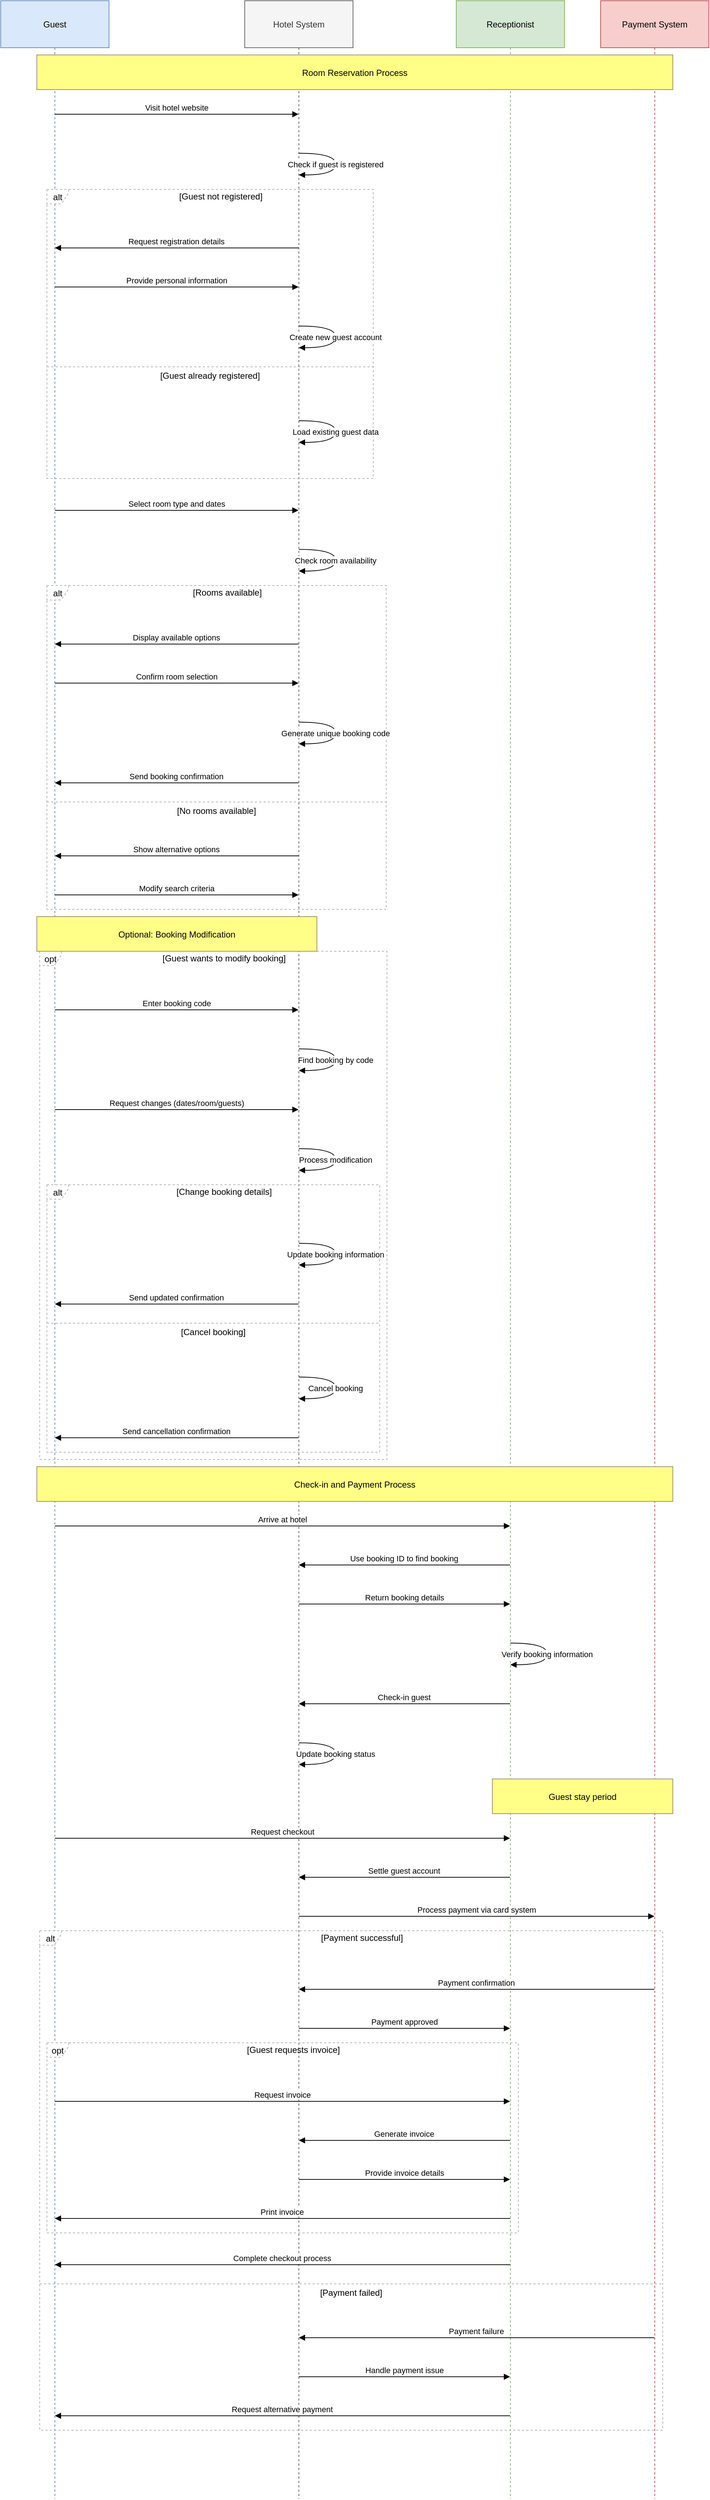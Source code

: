 <mxfile version="27.1.6">
  <diagram name="Page-1" id="fz7811ueNwYyboyxonKb">
    <mxGraphModel dx="2084" dy="1054" grid="1" gridSize="10" guides="1" tooltips="1" connect="1" arrows="1" fold="1" page="1" pageScale="1" pageWidth="827" pageHeight="1169" math="0" shadow="0">
      <root>
        <mxCell id="0" />
        <mxCell id="1" parent="0" />
        <mxCell id="w340K_XqLO_WmUCIKMtA-1" value="Guest" style="shape=umlLifeline;perimeter=lifelinePerimeter;whiteSpace=wrap;container=1;dropTarget=0;collapsible=0;recursiveResize=0;outlineConnect=0;portConstraint=eastwest;newEdgeStyle={&quot;edgeStyle&quot;:&quot;elbowEdgeStyle&quot;,&quot;elbow&quot;:&quot;vertical&quot;,&quot;curved&quot;:0,&quot;rounded&quot;:0};size=65;fillColor=#dae8fc;strokeColor=#6c8ebf;" vertex="1" parent="1">
          <mxGeometry x="20" y="20" width="150" height="3456" as="geometry" />
        </mxCell>
        <mxCell id="w340K_XqLO_WmUCIKMtA-2" value="Hotel System" style="shape=umlLifeline;perimeter=lifelinePerimeter;whiteSpace=wrap;container=1;dropTarget=0;collapsible=0;recursiveResize=0;outlineConnect=0;portConstraint=eastwest;newEdgeStyle={&quot;edgeStyle&quot;:&quot;elbowEdgeStyle&quot;,&quot;elbow&quot;:&quot;vertical&quot;,&quot;curved&quot;:0,&quot;rounded&quot;:0};size=65;fillColor=#f5f5f5;fontColor=#333333;strokeColor=#666666;" vertex="1" parent="1">
          <mxGeometry x="358" y="20" width="150" height="3456" as="geometry" />
        </mxCell>
        <mxCell id="w340K_XqLO_WmUCIKMtA-3" value="Receptionist" style="shape=umlLifeline;perimeter=lifelinePerimeter;whiteSpace=wrap;container=1;dropTarget=0;collapsible=0;recursiveResize=0;outlineConnect=0;portConstraint=eastwest;newEdgeStyle={&quot;edgeStyle&quot;:&quot;elbowEdgeStyle&quot;,&quot;elbow&quot;:&quot;vertical&quot;,&quot;curved&quot;:0,&quot;rounded&quot;:0};size=65;fillColor=#d5e8d4;strokeColor=#82b366;" vertex="1" parent="1">
          <mxGeometry x="651" y="20" width="150" height="3456" as="geometry" />
        </mxCell>
        <mxCell id="w340K_XqLO_WmUCIKMtA-4" value="Payment System" style="shape=umlLifeline;perimeter=lifelinePerimeter;whiteSpace=wrap;container=1;dropTarget=0;collapsible=0;recursiveResize=0;outlineConnect=0;portConstraint=eastwest;newEdgeStyle={&quot;edgeStyle&quot;:&quot;elbowEdgeStyle&quot;,&quot;elbow&quot;:&quot;vertical&quot;,&quot;curved&quot;:0,&quot;rounded&quot;:0};size=65;fillColor=#f8cecc;strokeColor=#b85450;" vertex="1" parent="1">
          <mxGeometry x="851" y="20" width="150" height="3456" as="geometry" />
        </mxCell>
        <mxCell id="w340K_XqLO_WmUCIKMtA-5" value="alt" style="shape=umlFrame;dashed=1;pointerEvents=0;dropTarget=0;strokeColor=#B3B3B3;height=20;width=30" vertex="1" parent="1">
          <mxGeometry x="84" y="281" width="452" height="400" as="geometry" />
        </mxCell>
        <mxCell id="w340K_XqLO_WmUCIKMtA-6" value="[Guest not registered]" style="text;strokeColor=none;fillColor=none;align=center;verticalAlign=middle;whiteSpace=wrap;" vertex="1" parent="w340K_XqLO_WmUCIKMtA-5">
          <mxGeometry x="30" width="422" height="20" as="geometry" />
        </mxCell>
        <mxCell id="w340K_XqLO_WmUCIKMtA-7" value="[Guest already registered]" style="shape=line;dashed=1;whiteSpace=wrap;verticalAlign=top;labelPosition=center;verticalLabelPosition=middle;align=center;strokeColor=#B3B3B3;" vertex="1" parent="w340K_XqLO_WmUCIKMtA-5">
          <mxGeometry y="244" width="452" height="3" as="geometry" />
        </mxCell>
        <mxCell id="w340K_XqLO_WmUCIKMtA-8" value="alt" style="shape=umlFrame;dashed=1;pointerEvents=0;dropTarget=0;strokeColor=#B3B3B3;height=20;width=30" vertex="1" parent="1">
          <mxGeometry x="84" y="829" width="470" height="448" as="geometry" />
        </mxCell>
        <mxCell id="w340K_XqLO_WmUCIKMtA-9" value="[Rooms available]" style="text;strokeColor=none;fillColor=none;align=center;verticalAlign=middle;whiteSpace=wrap;" vertex="1" parent="w340K_XqLO_WmUCIKMtA-8">
          <mxGeometry x="30" width="440" height="20" as="geometry" />
        </mxCell>
        <mxCell id="w340K_XqLO_WmUCIKMtA-10" value="[No rooms available]" style="shape=line;dashed=1;whiteSpace=wrap;verticalAlign=top;labelPosition=center;verticalLabelPosition=middle;align=center;strokeColor=#B3B3B3;" vertex="1" parent="w340K_XqLO_WmUCIKMtA-8">
          <mxGeometry y="298" width="470" height="3" as="geometry" />
        </mxCell>
        <mxCell id="w340K_XqLO_WmUCIKMtA-11" value="alt" style="shape=umlFrame;dashed=1;pointerEvents=0;dropTarget=0;strokeColor=#B3B3B3;height=20;width=30" vertex="1" parent="1">
          <mxGeometry x="84" y="1658" width="461" height="370" as="geometry" />
        </mxCell>
        <mxCell id="w340K_XqLO_WmUCIKMtA-12" value="[Change booking details]" style="text;strokeColor=none;fillColor=none;align=center;verticalAlign=middle;whiteSpace=wrap;" vertex="1" parent="w340K_XqLO_WmUCIKMtA-11">
          <mxGeometry x="30" width="431" height="20" as="geometry" />
        </mxCell>
        <mxCell id="w340K_XqLO_WmUCIKMtA-13" value="[Cancel booking]" style="shape=line;dashed=1;whiteSpace=wrap;verticalAlign=top;labelPosition=center;verticalLabelPosition=middle;align=center;strokeColor=#B3B3B3;" vertex="1" parent="w340K_XqLO_WmUCIKMtA-11">
          <mxGeometry y="190" width="461" height="3" as="geometry" />
        </mxCell>
        <mxCell id="w340K_XqLO_WmUCIKMtA-14" value="opt" style="shape=umlFrame;dashed=1;pointerEvents=0;dropTarget=0;strokeColor=#B3B3B3;height=20;width=30" vertex="1" parent="1">
          <mxGeometry x="74" y="1335" width="481" height="703" as="geometry" />
        </mxCell>
        <mxCell id="w340K_XqLO_WmUCIKMtA-15" value="[Guest wants to modify booking]" style="text;strokeColor=none;fillColor=none;align=center;verticalAlign=middle;whiteSpace=wrap;" vertex="1" parent="w340K_XqLO_WmUCIKMtA-14">
          <mxGeometry x="30" width="451" height="20" as="geometry" />
        </mxCell>
        <mxCell id="w340K_XqLO_WmUCIKMtA-16" value="opt" style="shape=umlFrame;dashed=1;pointerEvents=0;dropTarget=0;strokeColor=#B3B3B3;height=20;width=30" vertex="1" parent="1">
          <mxGeometry x="84" y="2845" width="653" height="263" as="geometry" />
        </mxCell>
        <mxCell id="w340K_XqLO_WmUCIKMtA-17" value="[Guest requests invoice]" style="text;strokeColor=none;fillColor=none;align=center;verticalAlign=middle;whiteSpace=wrap;" vertex="1" parent="w340K_XqLO_WmUCIKMtA-16">
          <mxGeometry x="30" width="623" height="20" as="geometry" />
        </mxCell>
        <mxCell id="w340K_XqLO_WmUCIKMtA-18" value="alt" style="shape=umlFrame;dashed=1;pointerEvents=0;dropTarget=0;strokeColor=#B3B3B3;height=20;width=30" vertex="1" parent="1">
          <mxGeometry x="74" y="2690" width="863" height="691" as="geometry" />
        </mxCell>
        <mxCell id="w340K_XqLO_WmUCIKMtA-19" value="[Payment successful]" style="text;strokeColor=none;fillColor=none;align=center;verticalAlign=middle;whiteSpace=wrap;" vertex="1" parent="w340K_XqLO_WmUCIKMtA-18">
          <mxGeometry x="30" width="833" height="20" as="geometry" />
        </mxCell>
        <mxCell id="w340K_XqLO_WmUCIKMtA-20" value="[Payment failed]" style="shape=line;dashed=1;whiteSpace=wrap;verticalAlign=top;labelPosition=center;verticalLabelPosition=middle;align=center;strokeColor=#B3B3B3;" vertex="1" parent="w340K_XqLO_WmUCIKMtA-18">
          <mxGeometry y="487" width="863" height="3" as="geometry" />
        </mxCell>
        <mxCell id="w340K_XqLO_WmUCIKMtA-21" value="Visit hotel website" style="verticalAlign=bottom;edgeStyle=elbowEdgeStyle;elbow=vertical;curved=0;rounded=0;endArrow=block;" edge="1" parent="1" source="w340K_XqLO_WmUCIKMtA-1" target="w340K_XqLO_WmUCIKMtA-2">
          <mxGeometry relative="1" as="geometry">
            <Array as="points">
              <mxPoint x="273" y="177" />
            </Array>
          </mxGeometry>
        </mxCell>
        <mxCell id="w340K_XqLO_WmUCIKMtA-22" value="Check if guest is registered" style="curved=1;endArrow=block;rounded=0;" edge="1" parent="1" source="w340K_XqLO_WmUCIKMtA-2" target="w340K_XqLO_WmUCIKMtA-2">
          <mxGeometry relative="1" as="geometry">
            <Array as="points">
              <mxPoint x="484" y="231" />
              <mxPoint x="484" y="261" />
            </Array>
          </mxGeometry>
        </mxCell>
        <mxCell id="w340K_XqLO_WmUCIKMtA-23" value="Request registration details" style="verticalAlign=bottom;edgeStyle=elbowEdgeStyle;elbow=vertical;curved=0;rounded=0;endArrow=block;" edge="1" parent="1" source="w340K_XqLO_WmUCIKMtA-2" target="w340K_XqLO_WmUCIKMtA-1">
          <mxGeometry relative="1" as="geometry">
            <Array as="points">
              <mxPoint x="276" y="362" />
            </Array>
          </mxGeometry>
        </mxCell>
        <mxCell id="w340K_XqLO_WmUCIKMtA-24" value="Provide personal information" style="verticalAlign=bottom;edgeStyle=elbowEdgeStyle;elbow=vertical;curved=0;rounded=0;endArrow=block;" edge="1" parent="1" source="w340K_XqLO_WmUCIKMtA-1" target="w340K_XqLO_WmUCIKMtA-2">
          <mxGeometry relative="1" as="geometry">
            <Array as="points">
              <mxPoint x="273" y="416" />
            </Array>
          </mxGeometry>
        </mxCell>
        <mxCell id="w340K_XqLO_WmUCIKMtA-25" value="Create new guest account" style="curved=1;endArrow=block;rounded=0;" edge="1" parent="1" source="w340K_XqLO_WmUCIKMtA-2" target="w340K_XqLO_WmUCIKMtA-2">
          <mxGeometry relative="1" as="geometry">
            <Array as="points">
              <mxPoint x="484" y="470" />
              <mxPoint x="484" y="500" />
            </Array>
          </mxGeometry>
        </mxCell>
        <mxCell id="w340K_XqLO_WmUCIKMtA-26" value="Load existing guest data" style="curved=1;endArrow=block;rounded=0;" edge="1" parent="1" source="w340K_XqLO_WmUCIKMtA-2" target="w340K_XqLO_WmUCIKMtA-2">
          <mxGeometry relative="1" as="geometry">
            <Array as="points">
              <mxPoint x="484" y="601" />
              <mxPoint x="484" y="631" />
            </Array>
          </mxGeometry>
        </mxCell>
        <mxCell id="w340K_XqLO_WmUCIKMtA-27" value="Select room type and dates" style="verticalAlign=bottom;edgeStyle=elbowEdgeStyle;elbow=vertical;curved=0;rounded=0;endArrow=block;" edge="1" parent="1" source="w340K_XqLO_WmUCIKMtA-1" target="w340K_XqLO_WmUCIKMtA-2">
          <mxGeometry relative="1" as="geometry">
            <Array as="points">
              <mxPoint x="273" y="725" />
            </Array>
          </mxGeometry>
        </mxCell>
        <mxCell id="w340K_XqLO_WmUCIKMtA-28" value="Check room availability" style="curved=1;endArrow=block;rounded=0;" edge="1" parent="1" source="w340K_XqLO_WmUCIKMtA-2" target="w340K_XqLO_WmUCIKMtA-2">
          <mxGeometry relative="1" as="geometry">
            <Array as="points">
              <mxPoint x="484" y="779" />
              <mxPoint x="484" y="809" />
            </Array>
          </mxGeometry>
        </mxCell>
        <mxCell id="w340K_XqLO_WmUCIKMtA-29" value="Display available options" style="verticalAlign=bottom;edgeStyle=elbowEdgeStyle;elbow=vertical;curved=0;rounded=0;endArrow=block;" edge="1" parent="1" source="w340K_XqLO_WmUCIKMtA-2" target="w340K_XqLO_WmUCIKMtA-1">
          <mxGeometry relative="1" as="geometry">
            <Array as="points">
              <mxPoint x="276" y="910" />
            </Array>
          </mxGeometry>
        </mxCell>
        <mxCell id="w340K_XqLO_WmUCIKMtA-30" value="Confirm room selection" style="verticalAlign=bottom;edgeStyle=elbowEdgeStyle;elbow=vertical;curved=0;rounded=0;endArrow=block;" edge="1" parent="1" source="w340K_XqLO_WmUCIKMtA-1" target="w340K_XqLO_WmUCIKMtA-2">
          <mxGeometry relative="1" as="geometry">
            <Array as="points">
              <mxPoint x="273" y="964" />
            </Array>
          </mxGeometry>
        </mxCell>
        <mxCell id="w340K_XqLO_WmUCIKMtA-31" value="Generate unique booking code" style="curved=1;endArrow=block;rounded=0;" edge="1" parent="1" source="w340K_XqLO_WmUCIKMtA-2" target="w340K_XqLO_WmUCIKMtA-2">
          <mxGeometry relative="1" as="geometry">
            <Array as="points">
              <mxPoint x="484" y="1018" />
              <mxPoint x="484" y="1048" />
            </Array>
          </mxGeometry>
        </mxCell>
        <mxCell id="w340K_XqLO_WmUCIKMtA-32" value="Send booking confirmation" style="verticalAlign=bottom;edgeStyle=elbowEdgeStyle;elbow=vertical;curved=0;rounded=0;endArrow=block;" edge="1" parent="1" source="w340K_XqLO_WmUCIKMtA-2" target="w340K_XqLO_WmUCIKMtA-1">
          <mxGeometry relative="1" as="geometry">
            <Array as="points">
              <mxPoint x="276" y="1102" />
            </Array>
          </mxGeometry>
        </mxCell>
        <mxCell id="w340K_XqLO_WmUCIKMtA-33" value="Show alternative options" style="verticalAlign=bottom;edgeStyle=elbowEdgeStyle;elbow=vertical;curved=0;rounded=0;endArrow=block;" edge="1" parent="1" source="w340K_XqLO_WmUCIKMtA-2" target="w340K_XqLO_WmUCIKMtA-1">
          <mxGeometry relative="1" as="geometry">
            <Array as="points">
              <mxPoint x="276" y="1203" />
            </Array>
          </mxGeometry>
        </mxCell>
        <mxCell id="w340K_XqLO_WmUCIKMtA-34" value="Modify search criteria" style="verticalAlign=bottom;edgeStyle=elbowEdgeStyle;elbow=vertical;curved=0;rounded=0;endArrow=block;" edge="1" parent="1" source="w340K_XqLO_WmUCIKMtA-1" target="w340K_XqLO_WmUCIKMtA-2">
          <mxGeometry relative="1" as="geometry">
            <Array as="points">
              <mxPoint x="273" y="1257" />
            </Array>
          </mxGeometry>
        </mxCell>
        <mxCell id="w340K_XqLO_WmUCIKMtA-35" value="Enter booking code" style="verticalAlign=bottom;edgeStyle=elbowEdgeStyle;elbow=vertical;curved=0;rounded=0;endArrow=block;" edge="1" parent="1" source="w340K_XqLO_WmUCIKMtA-1" target="w340K_XqLO_WmUCIKMtA-2">
          <mxGeometry relative="1" as="geometry">
            <Array as="points">
              <mxPoint x="273" y="1416" />
            </Array>
          </mxGeometry>
        </mxCell>
        <mxCell id="w340K_XqLO_WmUCIKMtA-36" value="Find booking by code" style="curved=1;endArrow=block;rounded=0;" edge="1" parent="1" source="w340K_XqLO_WmUCIKMtA-2" target="w340K_XqLO_WmUCIKMtA-2">
          <mxGeometry relative="1" as="geometry">
            <Array as="points">
              <mxPoint x="484" y="1470" />
              <mxPoint x="484" y="1500" />
            </Array>
          </mxGeometry>
        </mxCell>
        <mxCell id="w340K_XqLO_WmUCIKMtA-37" value="Request changes (dates/room/guests)" style="verticalAlign=bottom;edgeStyle=elbowEdgeStyle;elbow=vertical;curved=0;rounded=0;endArrow=block;" edge="1" parent="1" source="w340K_XqLO_WmUCIKMtA-1" target="w340K_XqLO_WmUCIKMtA-2">
          <mxGeometry relative="1" as="geometry">
            <Array as="points">
              <mxPoint x="273" y="1554" />
            </Array>
          </mxGeometry>
        </mxCell>
        <mxCell id="w340K_XqLO_WmUCIKMtA-38" value="Process modification" style="curved=1;endArrow=block;rounded=0;" edge="1" parent="1" source="w340K_XqLO_WmUCIKMtA-2" target="w340K_XqLO_WmUCIKMtA-2">
          <mxGeometry relative="1" as="geometry">
            <Array as="points">
              <mxPoint x="484" y="1608" />
              <mxPoint x="484" y="1638" />
            </Array>
          </mxGeometry>
        </mxCell>
        <mxCell id="w340K_XqLO_WmUCIKMtA-39" value="Update booking information" style="curved=1;endArrow=block;rounded=0;" edge="1" parent="1" source="w340K_XqLO_WmUCIKMtA-2" target="w340K_XqLO_WmUCIKMtA-2">
          <mxGeometry relative="1" as="geometry">
            <Array as="points">
              <mxPoint x="484" y="1739" />
              <mxPoint x="484" y="1769" />
            </Array>
          </mxGeometry>
        </mxCell>
        <mxCell id="w340K_XqLO_WmUCIKMtA-40" value="Send updated confirmation" style="verticalAlign=bottom;edgeStyle=elbowEdgeStyle;elbow=vertical;curved=0;rounded=0;endArrow=block;" edge="1" parent="1" source="w340K_XqLO_WmUCIKMtA-2" target="w340K_XqLO_WmUCIKMtA-1">
          <mxGeometry relative="1" as="geometry">
            <Array as="points">
              <mxPoint x="276" y="1823" />
            </Array>
          </mxGeometry>
        </mxCell>
        <mxCell id="w340K_XqLO_WmUCIKMtA-41" value="Cancel booking" style="curved=1;endArrow=block;rounded=0;" edge="1" parent="1" source="w340K_XqLO_WmUCIKMtA-2" target="w340K_XqLO_WmUCIKMtA-2">
          <mxGeometry relative="1" as="geometry">
            <Array as="points">
              <mxPoint x="484" y="1924" />
              <mxPoint x="484" y="1954" />
            </Array>
          </mxGeometry>
        </mxCell>
        <mxCell id="w340K_XqLO_WmUCIKMtA-42" value="Send cancellation confirmation" style="verticalAlign=bottom;edgeStyle=elbowEdgeStyle;elbow=vertical;curved=0;rounded=0;endArrow=block;" edge="1" parent="1" source="w340K_XqLO_WmUCIKMtA-2" target="w340K_XqLO_WmUCIKMtA-1">
          <mxGeometry relative="1" as="geometry">
            <Array as="points">
              <mxPoint x="276" y="2008" />
            </Array>
          </mxGeometry>
        </mxCell>
        <mxCell id="w340K_XqLO_WmUCIKMtA-43" value="Arrive at hotel" style="verticalAlign=bottom;edgeStyle=elbowEdgeStyle;elbow=vertical;curved=0;rounded=0;endArrow=block;" edge="1" parent="1" source="w340K_XqLO_WmUCIKMtA-1" target="w340K_XqLO_WmUCIKMtA-3">
          <mxGeometry relative="1" as="geometry">
            <Array as="points">
              <mxPoint x="419" y="2130" />
            </Array>
          </mxGeometry>
        </mxCell>
        <mxCell id="w340K_XqLO_WmUCIKMtA-44" value="Use booking ID to find booking" style="verticalAlign=bottom;edgeStyle=elbowEdgeStyle;elbow=vertical;curved=0;rounded=0;endArrow=block;" edge="1" parent="1" source="w340K_XqLO_WmUCIKMtA-3" target="w340K_XqLO_WmUCIKMtA-2">
          <mxGeometry relative="1" as="geometry">
            <Array as="points">
              <mxPoint x="591" y="2184" />
            </Array>
          </mxGeometry>
        </mxCell>
        <mxCell id="w340K_XqLO_WmUCIKMtA-45" value="Return booking details" style="verticalAlign=bottom;edgeStyle=elbowEdgeStyle;elbow=vertical;curved=0;rounded=0;endArrow=block;" edge="1" parent="1" source="w340K_XqLO_WmUCIKMtA-2" target="w340K_XqLO_WmUCIKMtA-3">
          <mxGeometry relative="1" as="geometry">
            <Array as="points">
              <mxPoint x="588" y="2238" />
            </Array>
          </mxGeometry>
        </mxCell>
        <mxCell id="w340K_XqLO_WmUCIKMtA-46" value="Verify booking information" style="curved=1;endArrow=block;rounded=0;" edge="1" parent="1" source="w340K_XqLO_WmUCIKMtA-3" target="w340K_XqLO_WmUCIKMtA-3">
          <mxGeometry relative="1" as="geometry">
            <Array as="points">
              <mxPoint x="777" y="2292" />
              <mxPoint x="777" y="2322" />
            </Array>
          </mxGeometry>
        </mxCell>
        <mxCell id="w340K_XqLO_WmUCIKMtA-47" value="Check-in guest" style="verticalAlign=bottom;edgeStyle=elbowEdgeStyle;elbow=vertical;curved=0;rounded=0;endArrow=block;" edge="1" parent="1" source="w340K_XqLO_WmUCIKMtA-3" target="w340K_XqLO_WmUCIKMtA-2">
          <mxGeometry relative="1" as="geometry">
            <Array as="points">
              <mxPoint x="591" y="2376" />
            </Array>
          </mxGeometry>
        </mxCell>
        <mxCell id="w340K_XqLO_WmUCIKMtA-48" value="Update booking status" style="curved=1;endArrow=block;rounded=0;" edge="1" parent="1" source="w340K_XqLO_WmUCIKMtA-2" target="w340K_XqLO_WmUCIKMtA-2">
          <mxGeometry relative="1" as="geometry">
            <Array as="points">
              <mxPoint x="484" y="2430" />
              <mxPoint x="484" y="2460" />
            </Array>
          </mxGeometry>
        </mxCell>
        <mxCell id="w340K_XqLO_WmUCIKMtA-49" value="Request checkout" style="verticalAlign=bottom;edgeStyle=elbowEdgeStyle;elbow=vertical;curved=0;rounded=0;endArrow=block;" edge="1" parent="1" source="w340K_XqLO_WmUCIKMtA-1" target="w340K_XqLO_WmUCIKMtA-3">
          <mxGeometry relative="1" as="geometry">
            <Array as="points">
              <mxPoint x="419" y="2562" />
            </Array>
          </mxGeometry>
        </mxCell>
        <mxCell id="w340K_XqLO_WmUCIKMtA-50" value="Settle guest account" style="verticalAlign=bottom;edgeStyle=elbowEdgeStyle;elbow=vertical;curved=0;rounded=0;endArrow=block;" edge="1" parent="1" source="w340K_XqLO_WmUCIKMtA-3" target="w340K_XqLO_WmUCIKMtA-2">
          <mxGeometry relative="1" as="geometry">
            <Array as="points">
              <mxPoint x="591" y="2616" />
            </Array>
          </mxGeometry>
        </mxCell>
        <mxCell id="w340K_XqLO_WmUCIKMtA-51" value="Process payment via card system" style="verticalAlign=bottom;edgeStyle=elbowEdgeStyle;elbow=vertical;curved=0;rounded=0;endArrow=block;" edge="1" parent="1" source="w340K_XqLO_WmUCIKMtA-2" target="w340K_XqLO_WmUCIKMtA-4">
          <mxGeometry relative="1" as="geometry">
            <Array as="points">
              <mxPoint x="688" y="2670" />
            </Array>
          </mxGeometry>
        </mxCell>
        <mxCell id="w340K_XqLO_WmUCIKMtA-52" value="Payment confirmation" style="verticalAlign=bottom;edgeStyle=elbowEdgeStyle;elbow=vertical;curved=0;rounded=0;endArrow=block;" edge="1" parent="1" source="w340K_XqLO_WmUCIKMtA-4" target="w340K_XqLO_WmUCIKMtA-2">
          <mxGeometry relative="1" as="geometry">
            <Array as="points">
              <mxPoint x="691" y="2771" />
            </Array>
          </mxGeometry>
        </mxCell>
        <mxCell id="w340K_XqLO_WmUCIKMtA-53" value="Payment approved" style="verticalAlign=bottom;edgeStyle=elbowEdgeStyle;elbow=vertical;curved=0;rounded=0;endArrow=block;" edge="1" parent="1" source="w340K_XqLO_WmUCIKMtA-2" target="w340K_XqLO_WmUCIKMtA-3">
          <mxGeometry relative="1" as="geometry">
            <Array as="points">
              <mxPoint x="588" y="2825" />
            </Array>
          </mxGeometry>
        </mxCell>
        <mxCell id="w340K_XqLO_WmUCIKMtA-54" value="Request invoice" style="verticalAlign=bottom;edgeStyle=elbowEdgeStyle;elbow=vertical;curved=0;rounded=0;endArrow=block;" edge="1" parent="1" source="w340K_XqLO_WmUCIKMtA-1" target="w340K_XqLO_WmUCIKMtA-3">
          <mxGeometry relative="1" as="geometry">
            <Array as="points">
              <mxPoint x="419" y="2926" />
            </Array>
          </mxGeometry>
        </mxCell>
        <mxCell id="w340K_XqLO_WmUCIKMtA-55" value="Generate invoice" style="verticalAlign=bottom;edgeStyle=elbowEdgeStyle;elbow=vertical;curved=0;rounded=0;endArrow=block;" edge="1" parent="1" source="w340K_XqLO_WmUCIKMtA-3" target="w340K_XqLO_WmUCIKMtA-2">
          <mxGeometry relative="1" as="geometry">
            <Array as="points">
              <mxPoint x="591" y="2980" />
            </Array>
          </mxGeometry>
        </mxCell>
        <mxCell id="w340K_XqLO_WmUCIKMtA-56" value="Provide invoice details" style="verticalAlign=bottom;edgeStyle=elbowEdgeStyle;elbow=vertical;curved=0;rounded=0;endArrow=block;" edge="1" parent="1" source="w340K_XqLO_WmUCIKMtA-2" target="w340K_XqLO_WmUCIKMtA-3">
          <mxGeometry relative="1" as="geometry">
            <Array as="points">
              <mxPoint x="588" y="3034" />
            </Array>
          </mxGeometry>
        </mxCell>
        <mxCell id="w340K_XqLO_WmUCIKMtA-57" value="Print invoice" style="verticalAlign=bottom;edgeStyle=elbowEdgeStyle;elbow=vertical;curved=0;rounded=0;endArrow=block;" edge="1" parent="1" source="w340K_XqLO_WmUCIKMtA-3" target="w340K_XqLO_WmUCIKMtA-1">
          <mxGeometry relative="1" as="geometry">
            <Array as="points">
              <mxPoint x="422" y="3088" />
            </Array>
          </mxGeometry>
        </mxCell>
        <mxCell id="w340K_XqLO_WmUCIKMtA-58" value="Complete checkout process" style="verticalAlign=bottom;edgeStyle=elbowEdgeStyle;elbow=vertical;curved=0;rounded=0;endArrow=block;" edge="1" parent="1" source="w340K_XqLO_WmUCIKMtA-3" target="w340K_XqLO_WmUCIKMtA-1">
          <mxGeometry relative="1" as="geometry">
            <Array as="points">
              <mxPoint x="422" y="3152" />
            </Array>
          </mxGeometry>
        </mxCell>
        <mxCell id="w340K_XqLO_WmUCIKMtA-59" value="Payment failure" style="verticalAlign=bottom;edgeStyle=elbowEdgeStyle;elbow=vertical;curved=0;rounded=0;endArrow=block;" edge="1" parent="1" source="w340K_XqLO_WmUCIKMtA-4" target="w340K_XqLO_WmUCIKMtA-2">
          <mxGeometry relative="1" as="geometry">
            <Array as="points">
              <mxPoint x="691" y="3253" />
            </Array>
          </mxGeometry>
        </mxCell>
        <mxCell id="w340K_XqLO_WmUCIKMtA-60" value="Handle payment issue" style="verticalAlign=bottom;edgeStyle=elbowEdgeStyle;elbow=vertical;curved=0;rounded=0;endArrow=block;" edge="1" parent="1" source="w340K_XqLO_WmUCIKMtA-2" target="w340K_XqLO_WmUCIKMtA-3">
          <mxGeometry relative="1" as="geometry">
            <Array as="points">
              <mxPoint x="588" y="3307" />
            </Array>
          </mxGeometry>
        </mxCell>
        <mxCell id="w340K_XqLO_WmUCIKMtA-61" value="Request alternative payment" style="verticalAlign=bottom;edgeStyle=elbowEdgeStyle;elbow=vertical;curved=0;rounded=0;endArrow=block;" edge="1" parent="1" source="w340K_XqLO_WmUCIKMtA-3" target="w340K_XqLO_WmUCIKMtA-1">
          <mxGeometry relative="1" as="geometry">
            <Array as="points">
              <mxPoint x="422" y="3361" />
            </Array>
          </mxGeometry>
        </mxCell>
        <mxCell id="w340K_XqLO_WmUCIKMtA-62" value="Room Reservation Process" style="fillColor=#ffff88;strokeColor=#9E916F;" vertex="1" parent="1">
          <mxGeometry x="70" y="95" width="881" height="48" as="geometry" />
        </mxCell>
        <mxCell id="w340K_XqLO_WmUCIKMtA-63" value="Optional: Booking Modification" style="fillColor=#ffff88;strokeColor=#9E916F;" vertex="1" parent="1">
          <mxGeometry x="70" y="1287" width="388" height="48" as="geometry" />
        </mxCell>
        <mxCell id="w340K_XqLO_WmUCIKMtA-64" value="Check-in and Payment Process" style="fillColor=#ffff88;strokeColor=#9E916F;" vertex="1" parent="1">
          <mxGeometry x="70" y="2048" width="881" height="48" as="geometry" />
        </mxCell>
        <mxCell id="w340K_XqLO_WmUCIKMtA-65" value="Guest stay period" style="fillColor=#ffff88;strokeColor=#9E916F;" vertex="1" parent="1">
          <mxGeometry x="701" y="2480" width="250" height="48" as="geometry" />
        </mxCell>
      </root>
    </mxGraphModel>
  </diagram>
</mxfile>

